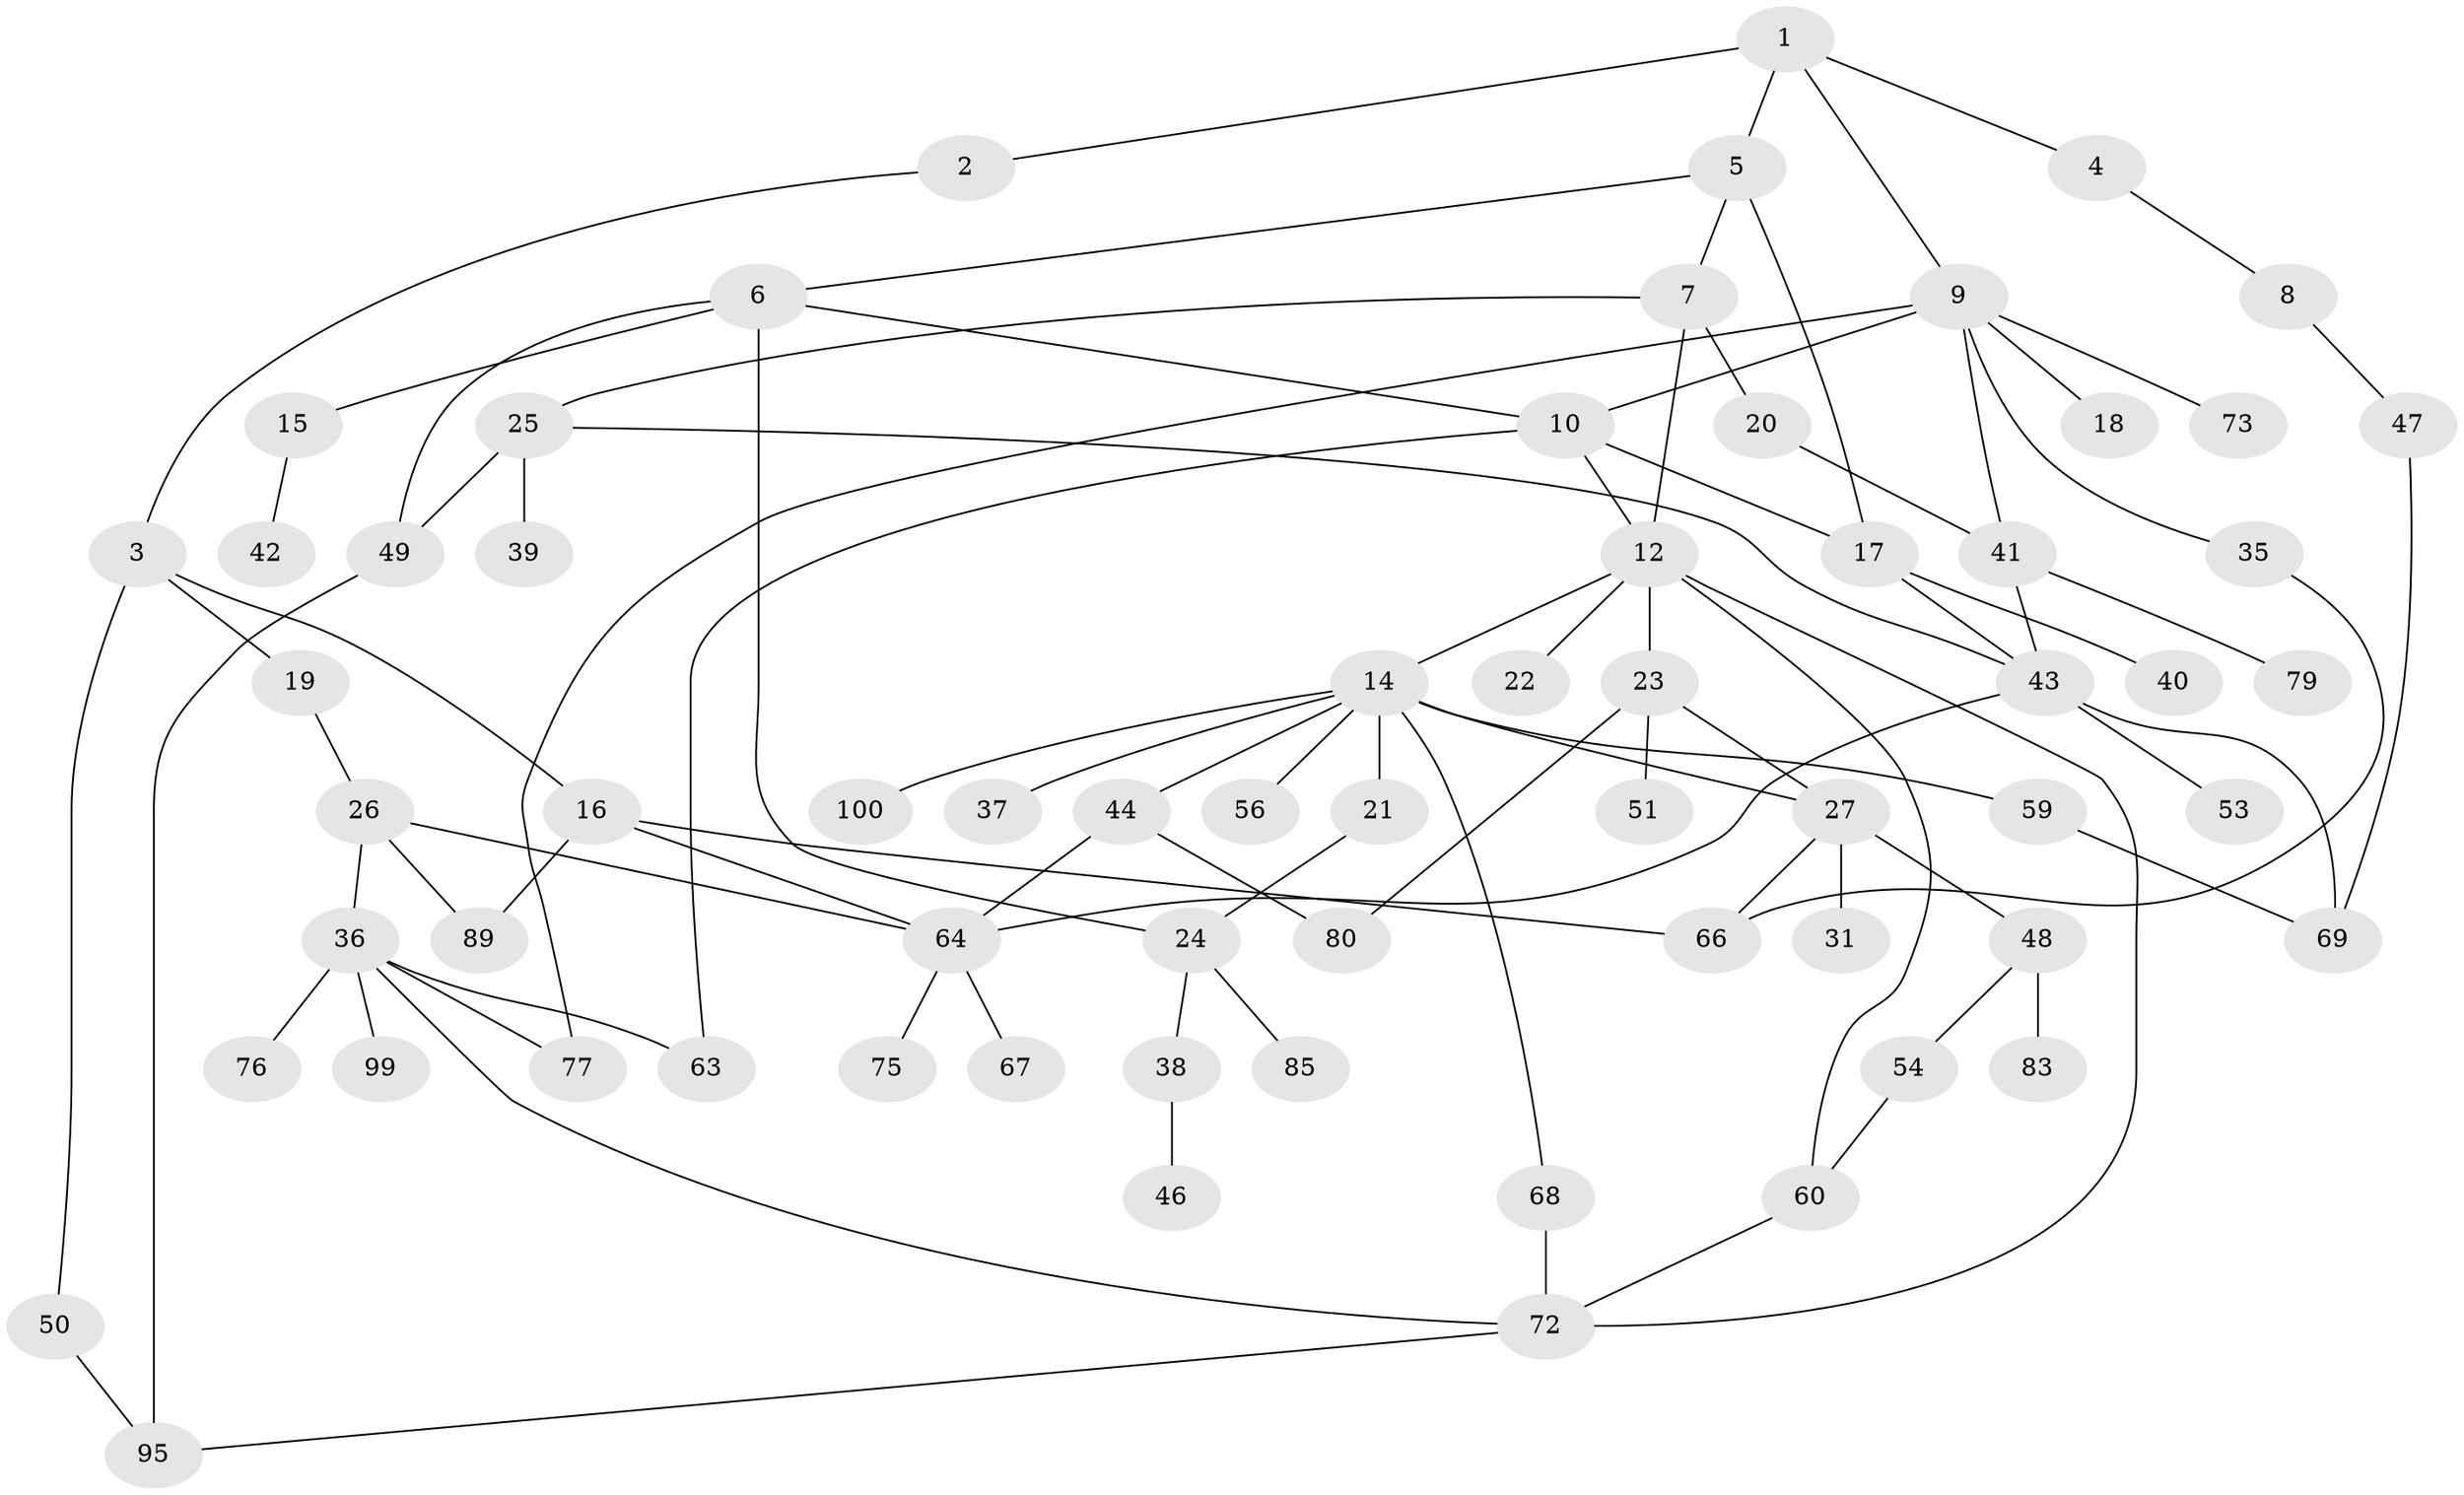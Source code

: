 // original degree distribution, {5: 0.08, 2: 0.22, 3: 0.2, 4: 0.1, 7: 0.01, 6: 0.04, 1: 0.35}
// Generated by graph-tools (version 1.1) at 2025/54/02/21/25 11:54:43]
// undirected, 66 vertices, 91 edges
graph export_dot {
graph [start="1"]
  node [color=gray90,style=filled];
  1 [super="+78"];
  2;
  3 [super="+71"];
  4 [super="+34"];
  5 [super="+58"];
  6 [super="+11"];
  7;
  8 [super="+29"];
  9 [super="+33"];
  10 [super="+45"];
  12 [super="+13"];
  14 [super="+32"];
  15;
  16 [super="+61"];
  17 [super="+86"];
  18;
  19 [super="+55"];
  20 [super="+74"];
  21;
  22;
  23;
  24 [super="+90"];
  25 [super="+30"];
  26 [super="+28"];
  27 [super="+57"];
  31;
  35;
  36 [super="+62"];
  37;
  38 [super="+94"];
  39;
  40 [super="+65"];
  41 [super="+70"];
  42;
  43 [super="+52"];
  44 [super="+84"];
  46;
  47;
  48 [super="+82"];
  49;
  50 [super="+88"];
  51 [super="+93"];
  53;
  54 [super="+91"];
  56 [super="+81"];
  59;
  60;
  63;
  64 [super="+87"];
  66 [super="+96"];
  67;
  68;
  69 [super="+92"];
  72 [super="+98"];
  73;
  75;
  76;
  77 [super="+97"];
  79;
  80;
  83;
  85;
  89;
  95;
  99;
  100;
  1 -- 2;
  1 -- 4;
  1 -- 5;
  1 -- 9;
  2 -- 3;
  3 -- 16;
  3 -- 19;
  3 -- 50;
  4 -- 8;
  5 -- 6;
  5 -- 7;
  5 -- 17;
  6 -- 49;
  6 -- 10;
  6 -- 24;
  6 -- 15;
  7 -- 12;
  7 -- 20;
  7 -- 25;
  8 -- 47;
  9 -- 10;
  9 -- 18;
  9 -- 35;
  9 -- 41;
  9 -- 73;
  9 -- 77;
  10 -- 17;
  10 -- 63;
  10 -- 12;
  12 -- 23;
  12 -- 72;
  12 -- 22;
  12 -- 60;
  12 -- 14;
  14 -- 21;
  14 -- 27;
  14 -- 68;
  14 -- 100;
  14 -- 37;
  14 -- 56;
  14 -- 59;
  14 -- 44;
  15 -- 42;
  16 -- 66;
  16 -- 89;
  16 -- 64;
  17 -- 40;
  17 -- 43;
  19 -- 26;
  20 -- 41;
  21 -- 24;
  23 -- 51;
  23 -- 27;
  23 -- 80;
  24 -- 38;
  24 -- 85;
  25 -- 39;
  25 -- 49;
  25 -- 43;
  26 -- 36;
  26 -- 64;
  26 -- 89;
  27 -- 31;
  27 -- 48;
  27 -- 66;
  35 -- 66;
  36 -- 63;
  36 -- 76;
  36 -- 72;
  36 -- 99;
  36 -- 77;
  38 -- 46;
  41 -- 43;
  41 -- 79;
  43 -- 53;
  43 -- 64;
  43 -- 69;
  44 -- 80;
  44 -- 64;
  47 -- 69;
  48 -- 54;
  48 -- 83;
  49 -- 95;
  50 -- 95;
  54 -- 60;
  59 -- 69;
  60 -- 72;
  64 -- 67;
  64 -- 75;
  68 -- 72;
  72 -- 95;
}
